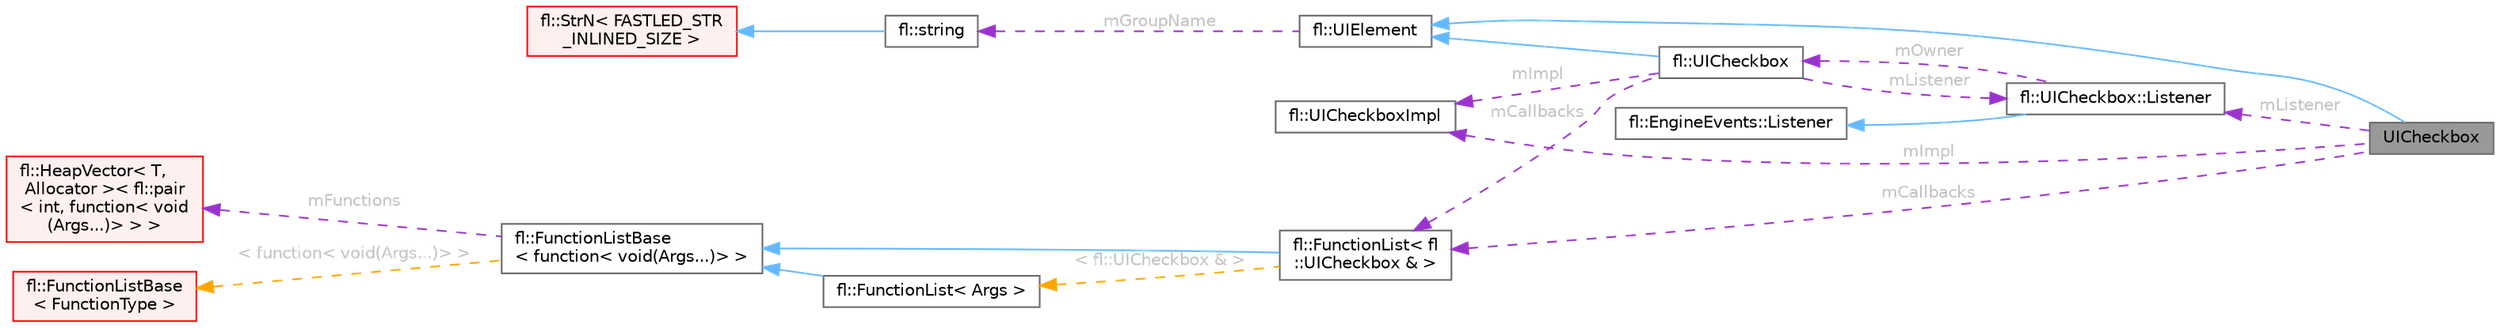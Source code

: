 digraph "UICheckbox"
{
 // INTERACTIVE_SVG=YES
 // LATEX_PDF_SIZE
  bgcolor="transparent";
  edge [fontname=Helvetica,fontsize=10,labelfontname=Helvetica,labelfontsize=10];
  node [fontname=Helvetica,fontsize=10,shape=box,height=0.2,width=0.4];
  rankdir="LR";
  Node1 [id="Node000001",label="UICheckbox",height=0.2,width=0.4,color="gray40", fillcolor="grey60", style="filled", fontcolor="black",tooltip=" "];
  Node2 -> Node1 [id="edge1_Node000001_Node000002",dir="back",color="steelblue1",style="solid",tooltip=" "];
  Node2 [id="Node000002",label="fl::UIElement",height=0.2,width=0.4,color="gray40", fillcolor="white", style="filled",URL="$df/d7b/classfl_1_1_u_i_element.html",tooltip=" "];
  Node3 -> Node2 [id="edge2_Node000002_Node000003",dir="back",color="darkorchid3",style="dashed",tooltip=" ",label=" mGroupName",fontcolor="grey" ];
  Node3 [id="Node000003",label="fl::string",height=0.2,width=0.4,color="gray40", fillcolor="white", style="filled",URL="$d2/db2/classfl_1_1string.html",tooltip=" "];
  Node4 -> Node3 [id="edge3_Node000003_Node000004",dir="back",color="steelblue1",style="solid",tooltip=" "];
  Node4 [id="Node000004",label="fl::StrN\< FASTLED_STR\l_INLINED_SIZE \>",height=0.2,width=0.4,color="red", fillcolor="#FFF0F0", style="filled",URL="$dc/d96/classfl_1_1_str_n.html",tooltip=" "];
  Node6 -> Node1 [id="edge4_Node000001_Node000006",dir="back",color="darkorchid3",style="dashed",tooltip=" ",label=" mImpl",fontcolor="grey" ];
  Node6 [id="Node000006",label="fl::UICheckboxImpl",height=0.2,width=0.4,color="gray40", fillcolor="white", style="filled",URL="$d1/d2e/classfl_1_1_u_i_checkbox_impl.html",tooltip=" "];
  Node7 -> Node1 [id="edge5_Node000001_Node000007",dir="back",color="darkorchid3",style="dashed",tooltip=" ",label=" mCallbacks",fontcolor="grey" ];
  Node7 [id="Node000007",label="fl::FunctionList\< fl\l::UICheckbox & \>",height=0.2,width=0.4,color="gray40", fillcolor="white", style="filled",URL="$d1/d5d/classfl_1_1_function_list.html",tooltip=" "];
  Node8 -> Node7 [id="edge6_Node000007_Node000008",dir="back",color="steelblue1",style="solid",tooltip=" "];
  Node8 [id="Node000008",label="fl::FunctionListBase\l\< function\< void(Args...)\> \>",height=0.2,width=0.4,color="gray40", fillcolor="white", style="filled",URL="$d7/de3/classfl_1_1_function_list_base.html",tooltip=" "];
  Node9 -> Node8 [id="edge7_Node000008_Node000009",dir="back",color="darkorchid3",style="dashed",tooltip=" ",label=" mFunctions",fontcolor="grey" ];
  Node9 [id="Node000009",label="fl::HeapVector\< T,\l Allocator \>\< fl::pair\l\< int, function\< void\l(Args...)\> \> \>",height=0.2,width=0.4,color="red", fillcolor="#FFF0F0", style="filled",URL="$db/ddd/classfl_1_1_heap_vector.html",tooltip=" "];
  Node12 -> Node8 [id="edge8_Node000008_Node000012",dir="back",color="orange",style="dashed",tooltip=" ",label=" \< function\< void(Args...)\> \>",fontcolor="grey" ];
  Node12 [id="Node000012",label="fl::FunctionListBase\l\< FunctionType \>",height=0.2,width=0.4,color="red", fillcolor="#FFF0F0", style="filled",URL="$d7/de3/classfl_1_1_function_list_base.html",tooltip=" "];
  Node14 -> Node7 [id="edge9_Node000007_Node000014",dir="back",color="orange",style="dashed",tooltip=" ",label=" \< fl::UICheckbox & \>",fontcolor="grey" ];
  Node14 [id="Node000014",label="fl::FunctionList\< Args \>",height=0.2,width=0.4,color="gray40", fillcolor="white", style="filled",URL="$d1/d5d/classfl_1_1_function_list.html",tooltip=" "];
  Node8 -> Node14 [id="edge10_Node000014_Node000008",dir="back",color="steelblue1",style="solid",tooltip=" "];
  Node15 -> Node1 [id="edge11_Node000001_Node000015",dir="back",color="darkorchid3",style="dashed",tooltip=" ",label=" mListener",fontcolor="grey" ];
  Node15 [id="Node000015",label="fl::UICheckbox::Listener",height=0.2,width=0.4,color="gray40", fillcolor="white", style="filled",URL="$de/d6f/structfl_1_1_u_i_checkbox_1_1_listener.html",tooltip=" "];
  Node16 -> Node15 [id="edge12_Node000015_Node000016",dir="back",color="steelblue1",style="solid",tooltip=" "];
  Node16 [id="Node000016",label="fl::EngineEvents::Listener",height=0.2,width=0.4,color="gray40", fillcolor="white", style="filled",URL="$db/da2/classfl_1_1_engine_events_1_1_listener.html",tooltip=" "];
  Node17 -> Node15 [id="edge13_Node000015_Node000017",dir="back",color="darkorchid3",style="dashed",tooltip=" ",label=" mOwner",fontcolor="grey" ];
  Node17 [id="Node000017",label="fl::UICheckbox",height=0.2,width=0.4,color="gray40", fillcolor="white", style="filled",URL="$d7/dfe/classfl_1_1_u_i_checkbox.html",tooltip=" "];
  Node2 -> Node17 [id="edge14_Node000017_Node000002",dir="back",color="steelblue1",style="solid",tooltip=" "];
  Node6 -> Node17 [id="edge15_Node000017_Node000006",dir="back",color="darkorchid3",style="dashed",tooltip=" ",label=" mImpl",fontcolor="grey" ];
  Node7 -> Node17 [id="edge16_Node000017_Node000007",dir="back",color="darkorchid3",style="dashed",tooltip=" ",label=" mCallbacks",fontcolor="grey" ];
  Node15 -> Node17 [id="edge17_Node000017_Node000015",dir="back",color="darkorchid3",style="dashed",tooltip=" ",label=" mListener",fontcolor="grey" ];
}
